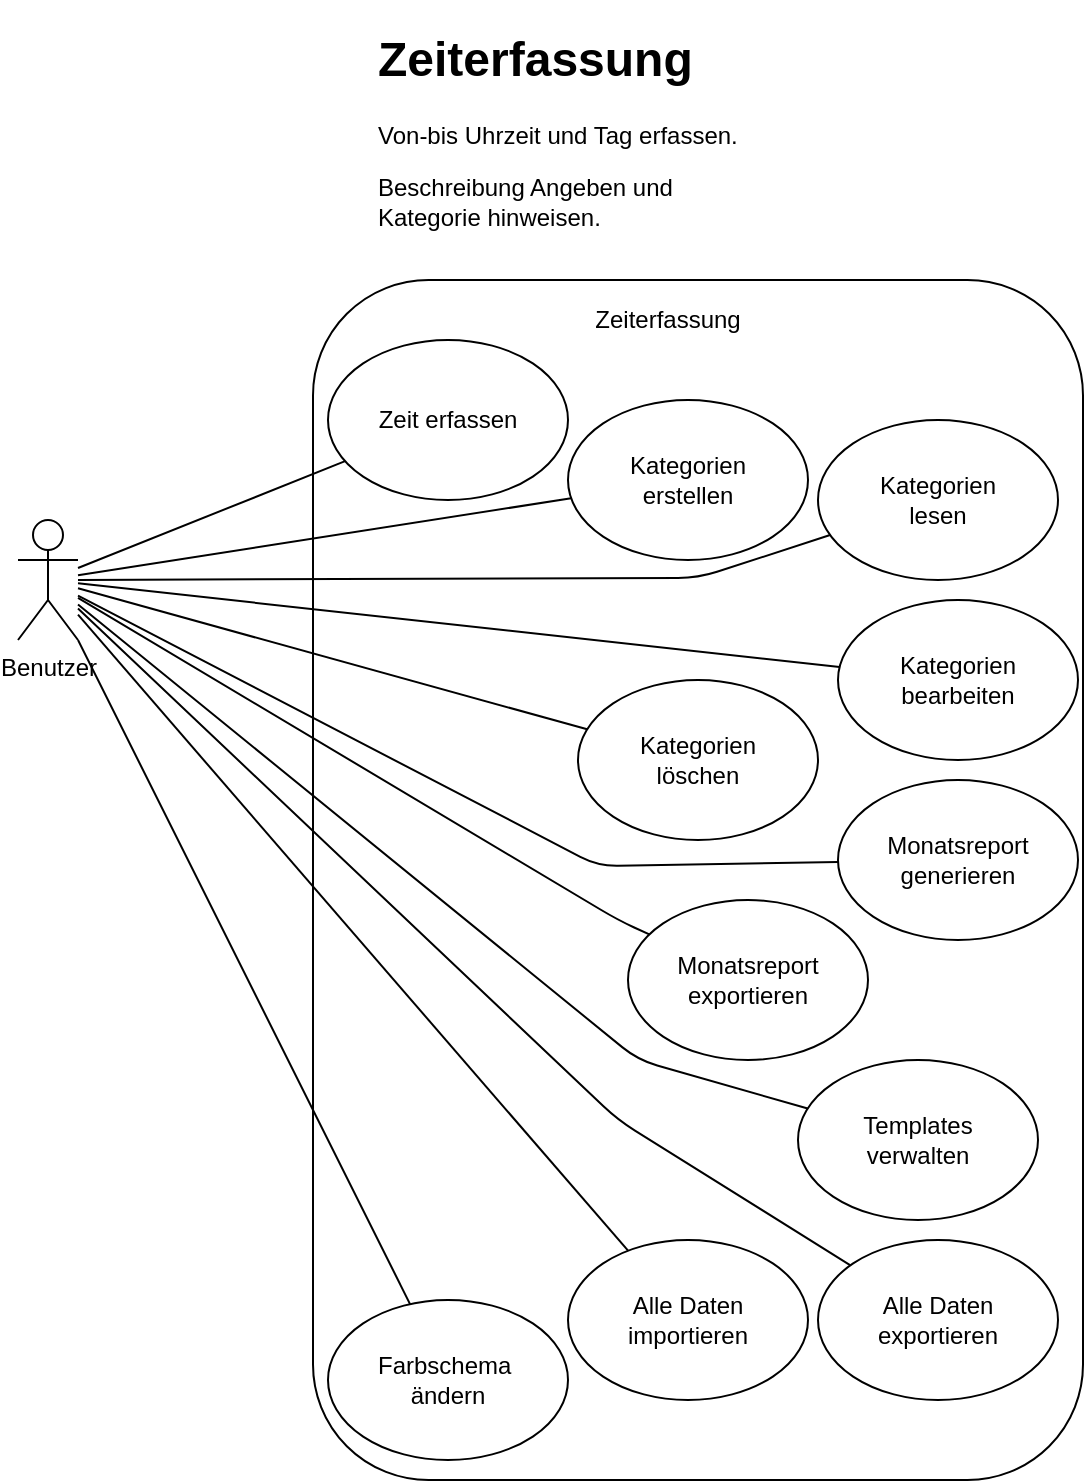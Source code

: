 <mxfile version="13.0.3" type="device"><diagram id="QuTR9RScUUBpiYTeIYR1" name="Page-1"><mxGraphModel dx="1038" dy="1695" grid="1" gridSize="10" guides="1" tooltips="1" connect="1" arrows="1" fold="1" page="1" pageScale="1" pageWidth="850" pageHeight="1100" math="0" shadow="0"><root><mxCell id="0"/><mxCell id="1" parent="0"/><mxCell id="HPeIQ-rvwN4vnGWEq9nv-1" value="" style="rounded=1;whiteSpace=wrap;html=1;" vertex="1" parent="1"><mxGeometry x="217.5" y="90" width="385" height="600" as="geometry"/></mxCell><mxCell id="HPeIQ-rvwN4vnGWEq9nv-2" value="Zeit erfassen" style="ellipse;whiteSpace=wrap;html=1;" vertex="1" parent="1"><mxGeometry x="225" y="120" width="120" height="80" as="geometry"/></mxCell><mxCell id="HPeIQ-rvwN4vnGWEq9nv-3" value="Kategorien &lt;br&gt;erstellen" style="ellipse;whiteSpace=wrap;html=1;" vertex="1" parent="1"><mxGeometry x="345" y="150" width="120" height="80" as="geometry"/></mxCell><mxCell id="HPeIQ-rvwN4vnGWEq9nv-4" value="Monatsreport&lt;br&gt;generieren" style="ellipse;whiteSpace=wrap;html=1;" vertex="1" parent="1"><mxGeometry x="480" y="340" width="120" height="80" as="geometry"/></mxCell><mxCell id="HPeIQ-rvwN4vnGWEq9nv-5" value="Templates&lt;br&gt;verwalten" style="ellipse;whiteSpace=wrap;html=1;" vertex="1" parent="1"><mxGeometry x="460" y="480" width="120" height="80" as="geometry"/></mxCell><mxCell id="HPeIQ-rvwN4vnGWEq9nv-6" value="Benutzer" style="shape=umlActor;verticalLabelPosition=bottom;labelBackgroundColor=#ffffff;verticalAlign=top;html=1;outlineConnect=0;" vertex="1" parent="1"><mxGeometry x="70" y="210" width="30" height="60" as="geometry"/></mxCell><mxCell id="HPeIQ-rvwN4vnGWEq9nv-9" value="" style="endArrow=none;html=1;" edge="1" parent="1" source="HPeIQ-rvwN4vnGWEq9nv-6" target="HPeIQ-rvwN4vnGWEq9nv-2"><mxGeometry width="50" height="50" relative="1" as="geometry"><mxPoint x="120" y="460" as="sourcePoint"/><mxPoint x="170" y="410" as="targetPoint"/></mxGeometry></mxCell><mxCell id="HPeIQ-rvwN4vnGWEq9nv-10" value="" style="endArrow=none;html=1;" edge="1" parent="1" source="HPeIQ-rvwN4vnGWEq9nv-6" target="HPeIQ-rvwN4vnGWEq9nv-3"><mxGeometry width="50" height="50" relative="1" as="geometry"><mxPoint x="30" y="520" as="sourcePoint"/><mxPoint x="80" y="470" as="targetPoint"/></mxGeometry></mxCell><mxCell id="HPeIQ-rvwN4vnGWEq9nv-11" value="" style="endArrow=none;html=1;" edge="1" parent="1" source="HPeIQ-rvwN4vnGWEq9nv-6" target="HPeIQ-rvwN4vnGWEq9nv-5"><mxGeometry width="50" height="50" relative="1" as="geometry"><mxPoint x="120" y="570" as="sourcePoint"/><mxPoint x="170" y="520" as="targetPoint"/><Array as="points"><mxPoint x="380" y="480"/></Array></mxGeometry></mxCell><mxCell id="HPeIQ-rvwN4vnGWEq9nv-12" value="" style="endArrow=none;html=1;" edge="1" parent="1" source="HPeIQ-rvwN4vnGWEq9nv-6" target="HPeIQ-rvwN4vnGWEq9nv-4"><mxGeometry width="50" height="50" relative="1" as="geometry"><mxPoint x="50" y="590" as="sourcePoint"/><mxPoint x="100" y="540" as="targetPoint"/><Array as="points"><mxPoint x="360" y="383"/></Array></mxGeometry></mxCell><mxCell id="HPeIQ-rvwN4vnGWEq9nv-16" value="&lt;h1&gt;Zeiterfassung&lt;/h1&gt;&lt;p&gt;Von-bis Uhrzeit und Tag erfassen.&lt;/p&gt;&lt;p&gt;Beschreibung Angeben und Kategorie hinweisen.&lt;/p&gt;" style="text;html=1;strokeColor=none;fillColor=none;spacing=5;spacingTop=-20;whiteSpace=wrap;overflow=hidden;rounded=0;" vertex="1" parent="1"><mxGeometry x="245" y="-40" width="190" height="120" as="geometry"/></mxCell><mxCell id="HPeIQ-rvwN4vnGWEq9nv-17" value="Zeiterfassung" style="text;html=1;strokeColor=none;fillColor=none;align=center;verticalAlign=middle;whiteSpace=wrap;rounded=0;" vertex="1" parent="1"><mxGeometry x="375" y="100" width="40" height="20" as="geometry"/></mxCell><mxCell id="HPeIQ-rvwN4vnGWEq9nv-18" value="Kategorien &lt;br&gt;lesen" style="ellipse;whiteSpace=wrap;html=1;" vertex="1" parent="1"><mxGeometry x="470" y="160" width="120" height="80" as="geometry"/></mxCell><mxCell id="HPeIQ-rvwN4vnGWEq9nv-19" value="Kategorien &lt;br&gt;löschen" style="ellipse;whiteSpace=wrap;html=1;" vertex="1" parent="1"><mxGeometry x="350" y="290" width="120" height="80" as="geometry"/></mxCell><mxCell id="HPeIQ-rvwN4vnGWEq9nv-20" value="" style="endArrow=none;html=1;" edge="1" parent="1" source="HPeIQ-rvwN4vnGWEq9nv-6" target="HPeIQ-rvwN4vnGWEq9nv-19"><mxGeometry width="50" height="50" relative="1" as="geometry"><mxPoint x="100" y="246.75" as="sourcePoint"/><mxPoint x="435.269" y="397.621" as="targetPoint"/></mxGeometry></mxCell><mxCell id="HPeIQ-rvwN4vnGWEq9nv-22" value="" style="endArrow=none;html=1;" edge="1" parent="1" source="HPeIQ-rvwN4vnGWEq9nv-6" target="HPeIQ-rvwN4vnGWEq9nv-18"><mxGeometry width="50" height="50" relative="1" as="geometry"><mxPoint x="100" y="170" as="sourcePoint"/><mxPoint x="150" y="120" as="targetPoint"/><Array as="points"><mxPoint x="410" y="239"/></Array></mxGeometry></mxCell><mxCell id="HPeIQ-rvwN4vnGWEq9nv-23" value="Kategorien &lt;br&gt;bearbeiten" style="ellipse;whiteSpace=wrap;html=1;" vertex="1" parent="1"><mxGeometry x="480" y="250" width="120" height="80" as="geometry"/></mxCell><mxCell id="HPeIQ-rvwN4vnGWEq9nv-25" value="" style="endArrow=none;html=1;" edge="1" parent="1" source="HPeIQ-rvwN4vnGWEq9nv-6" target="HPeIQ-rvwN4vnGWEq9nv-23"><mxGeometry width="50" height="50" relative="1" as="geometry"><mxPoint x="40" y="320.001" as="sourcePoint"/><mxPoint x="205.126" y="561.649" as="targetPoint"/></mxGeometry></mxCell><mxCell id="HPeIQ-rvwN4vnGWEq9nv-26" value="Monatsreport&lt;br&gt;exportieren" style="ellipse;whiteSpace=wrap;html=1;" vertex="1" parent="1"><mxGeometry x="375" y="400" width="120" height="80" as="geometry"/></mxCell><mxCell id="HPeIQ-rvwN4vnGWEq9nv-27" value="" style="endArrow=none;html=1;" edge="1" parent="1" source="HPeIQ-rvwN4vnGWEq9nv-6" target="HPeIQ-rvwN4vnGWEq9nv-26"><mxGeometry width="50" height="50" relative="1" as="geometry"><mxPoint x="110" y="260.345" as="sourcePoint"/><mxPoint x="488.299" y="521.24" as="targetPoint"/><Array as="points"><mxPoint x="370" y="410"/></Array></mxGeometry></mxCell><mxCell id="HPeIQ-rvwN4vnGWEq9nv-28" value="Alle Daten exportieren" style="ellipse;whiteSpace=wrap;html=1;" vertex="1" parent="1"><mxGeometry x="470" y="570" width="120" height="80" as="geometry"/></mxCell><mxCell id="HPeIQ-rvwN4vnGWEq9nv-29" value="Alle Daten importieren" style="ellipse;whiteSpace=wrap;html=1;" vertex="1" parent="1"><mxGeometry x="345" y="570" width="120" height="80" as="geometry"/></mxCell><mxCell id="HPeIQ-rvwN4vnGWEq9nv-30" value="" style="endArrow=none;html=1;" edge="1" parent="1" source="HPeIQ-rvwN4vnGWEq9nv-6" target="HPeIQ-rvwN4vnGWEq9nv-28"><mxGeometry width="50" height="50" relative="1" as="geometry"><mxPoint x="110" y="262.203" as="sourcePoint"/><mxPoint x="474.851" y="514.243" as="targetPoint"/><Array as="points"><mxPoint x="370" y="510"/></Array></mxGeometry></mxCell><mxCell id="HPeIQ-rvwN4vnGWEq9nv-32" value="" style="endArrow=none;html=1;" edge="1" parent="1" source="HPeIQ-rvwN4vnGWEq9nv-6" target="HPeIQ-rvwN4vnGWEq9nv-29"><mxGeometry width="50" height="50" relative="1" as="geometry"><mxPoint x="-120" y="300.001" as="sourcePoint"/><mxPoint x="204.0" y="603.79" as="targetPoint"/><Array as="points"/></mxGeometry></mxCell><mxCell id="HPeIQ-rvwN4vnGWEq9nv-33" value="Farbschema&amp;nbsp;&lt;br&gt;ändern" style="ellipse;whiteSpace=wrap;html=1;" vertex="1" parent="1"><mxGeometry x="225" y="600" width="120" height="80" as="geometry"/></mxCell><mxCell id="HPeIQ-rvwN4vnGWEq9nv-34" value="" style="endArrow=none;html=1;" edge="1" parent="1" source="HPeIQ-rvwN4vnGWEq9nv-6" target="HPeIQ-rvwN4vnGWEq9nv-33"><mxGeometry width="50" height="50" relative="1" as="geometry"><mxPoint y="290.004" as="sourcePoint"/><mxPoint x="275.03" y="608.007" as="targetPoint"/><Array as="points"/></mxGeometry></mxCell></root></mxGraphModel></diagram></mxfile>